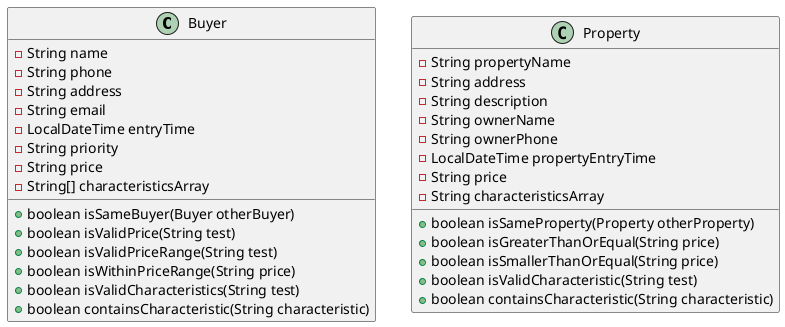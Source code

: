 @startuml
'https://plantuml.com/class-diagram

class Buyer {
-String name
-String phone
-String address
-String email
-LocalDateTime entryTime
-String priority
-String price
-String[] characteristicsArray

+ boolean isSameBuyer(Buyer otherBuyer)
+ boolean isValidPrice(String test)
+ boolean isValidPriceRange(String test)
+ boolean isWithinPriceRange(String price)
+ boolean isValidCharacteristics(String test)
+ boolean containsCharacteristic(String characteristic)
}

class Property {
-String propertyName
-String address
-String description
-String ownerName
-String ownerPhone
-LocalDateTime propertyEntryTime
-String price
-String characteristicsArray

+ boolean isSameProperty(Property otherProperty)
+ boolean isGreaterThanOrEqual(String price)
+ boolean isSmallerThanOrEqual(String price)
+ boolean isValidCharacteristic(String test)
+ boolean containsCharacteristic(String characteristic)
}

@enduml
